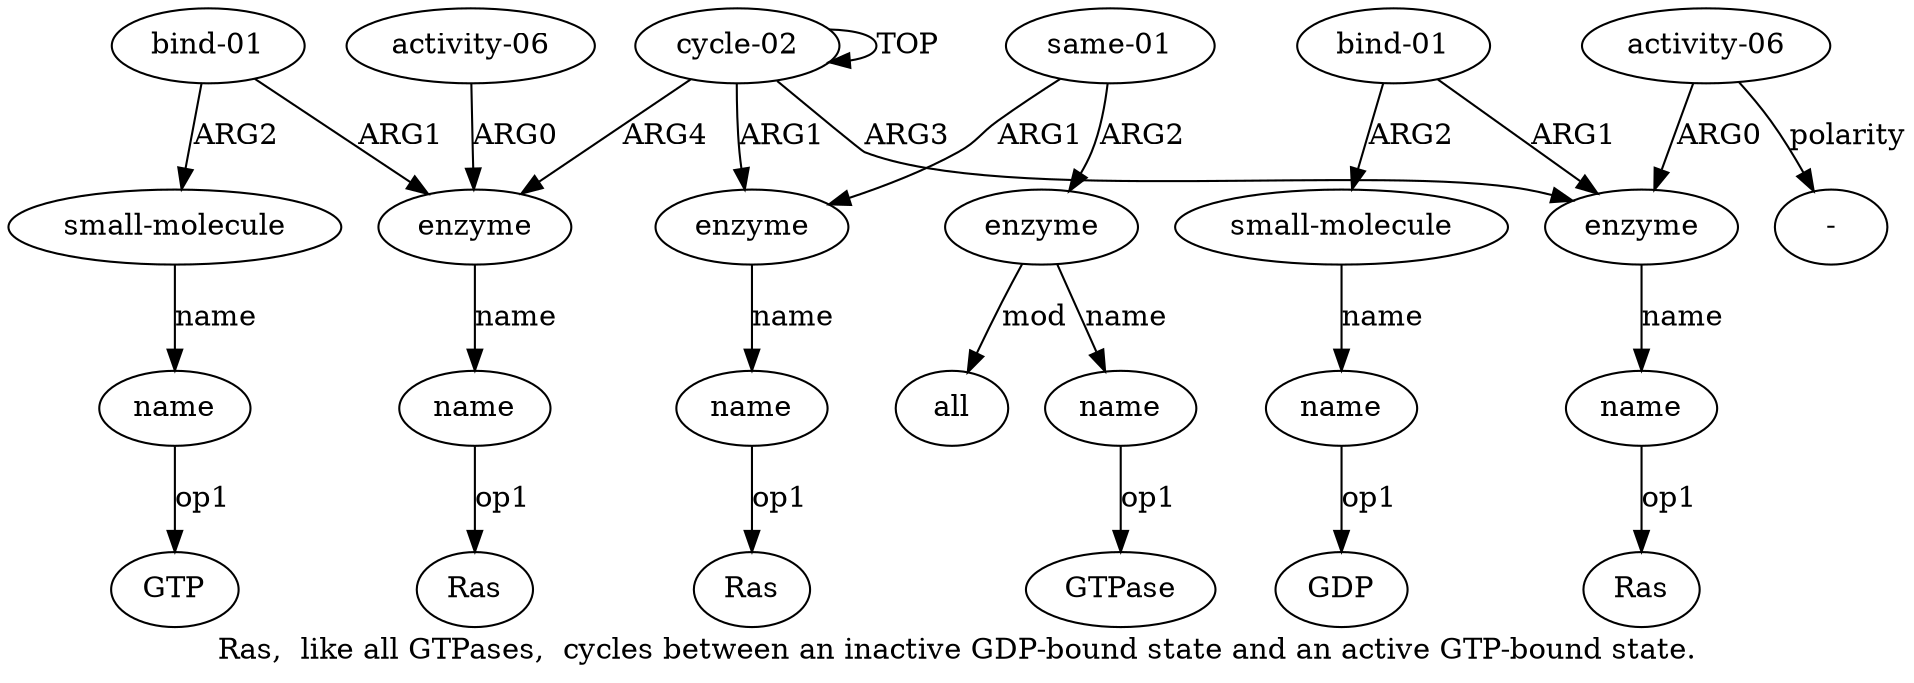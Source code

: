 digraph  {
	graph [label="Ras,  like all GTPases,  cycles between an inactive GDP-bound state and an active GTP-bound state."];
	node [label="\N"];
	"a18 GTP"	 [color=black,
		gold_ind=-1,
		gold_label=GTP,
		label=GTP,
		test_ind=-1,
		test_label=GTP];
	"a2 Ras"	 [color=black,
		gold_ind=-1,
		gold_label=Ras,
		label=Ras,
		test_ind=-1,
		test_label=Ras];
	"a9 -"	 [color=black,
		gold_ind=-1,
		gold_label="-",
		label="-",
		test_ind=-1,
		test_label="-"];
	"a12 GDP"	 [color=black,
		gold_ind=-1,
		gold_label=GDP,
		label=GDP,
		test_ind=-1,
		test_label=GDP];
	"a5 GTPase"	 [color=black,
		gold_ind=-1,
		gold_label=GTPase,
		label=GTPase,
		test_ind=-1,
		test_label=GTPase];
	a15	 [color=black,
		gold_ind=15,
		gold_label="activity-06",
		label="activity-06",
		test_ind=15,
		test_label="activity-06"];
	a13	 [color=black,
		gold_ind=13,
		gold_label=enzyme,
		label=enzyme,
		test_ind=13,
		test_label=enzyme];
	a15 -> a13 [key=0,
	color=black,
	gold_label=ARG0,
	label=ARG0,
	test_label=ARG0];
a14 [color=black,
	gold_ind=14,
	gold_label=name,
	label=name,
	test_ind=14,
	test_label=name];
"a14 Ras" [color=black,
	gold_ind=-1,
	gold_label=Ras,
	label=Ras,
	test_ind=-1,
	test_label=Ras];
a14 -> "a14 Ras" [key=0,
color=black,
gold_label=op1,
label=op1,
test_label=op1];
a17 [color=black,
gold_ind=17,
gold_label="small-molecule",
label="small-molecule",
test_ind=17,
test_label="small-molecule"];
a18 [color=black,
gold_ind=18,
gold_label=name,
label=name,
test_ind=18,
test_label=name];
a17 -> a18 [key=0,
color=black,
gold_label=name,
label=name,
test_label=name];
a16 [color=black,
gold_ind=16,
gold_label="bind-01",
label="bind-01",
test_ind=16,
test_label="bind-01"];
a16 -> a17 [key=0,
color=black,
gold_label=ARG2,
label=ARG2,
test_label=ARG2];
a16 -> a13 [key=0,
color=black,
gold_label=ARG1,
label=ARG1,
test_label=ARG1];
a11 [color=black,
gold_ind=11,
gold_label="small-molecule",
label="small-molecule",
test_ind=11,
test_label="small-molecule"];
a12 [color=black,
gold_ind=12,
gold_label=name,
label=name,
test_ind=12,
test_label=name];
a11 -> a12 [key=0,
color=black,
gold_label=name,
label=name,
test_label=name];
a10 [color=black,
gold_ind=10,
gold_label="bind-01",
label="bind-01",
test_ind=10,
test_label="bind-01"];
a10 -> a11 [key=0,
color=black,
gold_label=ARG2,
label=ARG2,
test_label=ARG2];
a7 [color=black,
gold_ind=7,
gold_label=enzyme,
label=enzyme,
test_ind=7,
test_label=enzyme];
a10 -> a7 [key=0,
color=black,
gold_label=ARG1,
label=ARG1,
test_label=ARG1];
a13 -> a14 [key=0,
color=black,
gold_label=name,
label=name,
test_label=name];
a12 -> "a12 GDP" [key=0,
color=black,
gold_label=op1,
label=op1,
test_label=op1];
a18 -> "a18 GTP" [key=0,
color=black,
gold_label=op1,
label=op1,
test_label=op1];
a1 [color=black,
gold_ind=1,
gold_label=enzyme,
label=enzyme,
test_ind=1,
test_label=enzyme];
a2 [color=black,
gold_ind=2,
gold_label=name,
label=name,
test_ind=2,
test_label=name];
a1 -> a2 [key=0,
color=black,
gold_label=name,
label=name,
test_label=name];
a0 [color=black,
gold_ind=0,
gold_label="cycle-02",
label="cycle-02",
test_ind=0,
test_label="cycle-02"];
a0 -> a13 [key=0,
color=black,
gold_label=ARG4,
label=ARG4,
test_label=ARG4];
a0 -> a1 [key=0,
color=black,
gold_label=ARG1,
label=ARG1,
test_label=ARG1];
a0 -> a0 [key=0,
color=black,
gold_label=TOP,
label=TOP,
test_label=TOP];
a0 -> a7 [key=0,
color=black,
gold_label=ARG3,
label=ARG3,
test_label=ARG3];
a3 [color=black,
gold_ind=3,
gold_label="same-01",
label="same-01",
test_ind=3,
test_label="same-01"];
a3 -> a1 [key=0,
color=black,
gold_label=ARG1,
label=ARG1,
test_label=ARG1];
a4 [color=black,
gold_ind=4,
gold_label=enzyme,
label=enzyme,
test_ind=4,
test_label=enzyme];
a3 -> a4 [key=0,
color=black,
gold_label=ARG2,
label=ARG2,
test_label=ARG2];
a2 -> "a2 Ras" [key=0,
color=black,
gold_label=op1,
label=op1,
test_label=op1];
a5 [color=black,
gold_ind=5,
gold_label=name,
label=name,
test_ind=5,
test_label=name];
a5 -> "a5 GTPase" [key=0,
color=black,
gold_label=op1,
label=op1,
test_label=op1];
a4 -> a5 [key=0,
color=black,
gold_label=name,
label=name,
test_label=name];
a6 [color=black,
gold_ind=6,
gold_label=all,
label=all,
test_ind=6,
test_label=all];
a4 -> a6 [key=0,
color=black,
gold_label=mod,
label=mod,
test_label=mod];
a8 [color=black,
gold_ind=8,
gold_label=name,
label=name,
test_ind=8,
test_label=name];
a7 -> a8 [key=0,
color=black,
gold_label=name,
label=name,
test_label=name];
a9 [color=black,
gold_ind=9,
gold_label="activity-06",
label="activity-06",
test_ind=9,
test_label="activity-06"];
a9 -> "a9 -" [key=0,
color=black,
gold_label=polarity,
label=polarity,
test_label=polarity];
a9 -> a7 [key=0,
color=black,
gold_label=ARG0,
label=ARG0,
test_label=ARG0];
"a8 Ras" [color=black,
gold_ind=-1,
gold_label=Ras,
label=Ras,
test_ind=-1,
test_label=Ras];
a8 -> "a8 Ras" [key=0,
color=black,
gold_label=op1,
label=op1,
test_label=op1];
}
